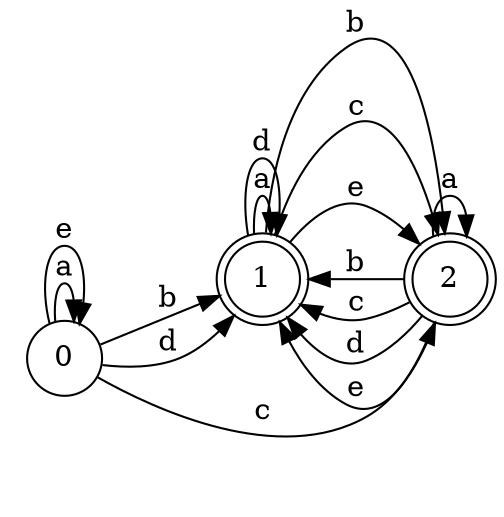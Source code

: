digraph n3_4 {
__start0 [label="" shape="none"];

rankdir=LR;
size="8,5";

s0 [style="filled", color="black", fillcolor="white" shape="circle", label="0"];
s1 [style="rounded,filled", color="black", fillcolor="white" shape="doublecircle", label="1"];
s2 [style="rounded,filled", color="black", fillcolor="white" shape="doublecircle", label="2"];
s0 -> s0 [label="a"];
s0 -> s1 [label="b"];
s0 -> s2 [label="c"];
s0 -> s1 [label="d"];
s0 -> s0 [label="e"];
s1 -> s1 [label="a"];
s1 -> s2 [label="b"];
s1 -> s2 [label="c"];
s1 -> s1 [label="d"];
s1 -> s2 [label="e"];
s2 -> s2 [label="a"];
s2 -> s1 [label="b"];
s2 -> s1 [label="c"];
s2 -> s1 [label="d"];
s2 -> s1 [label="e"];

}